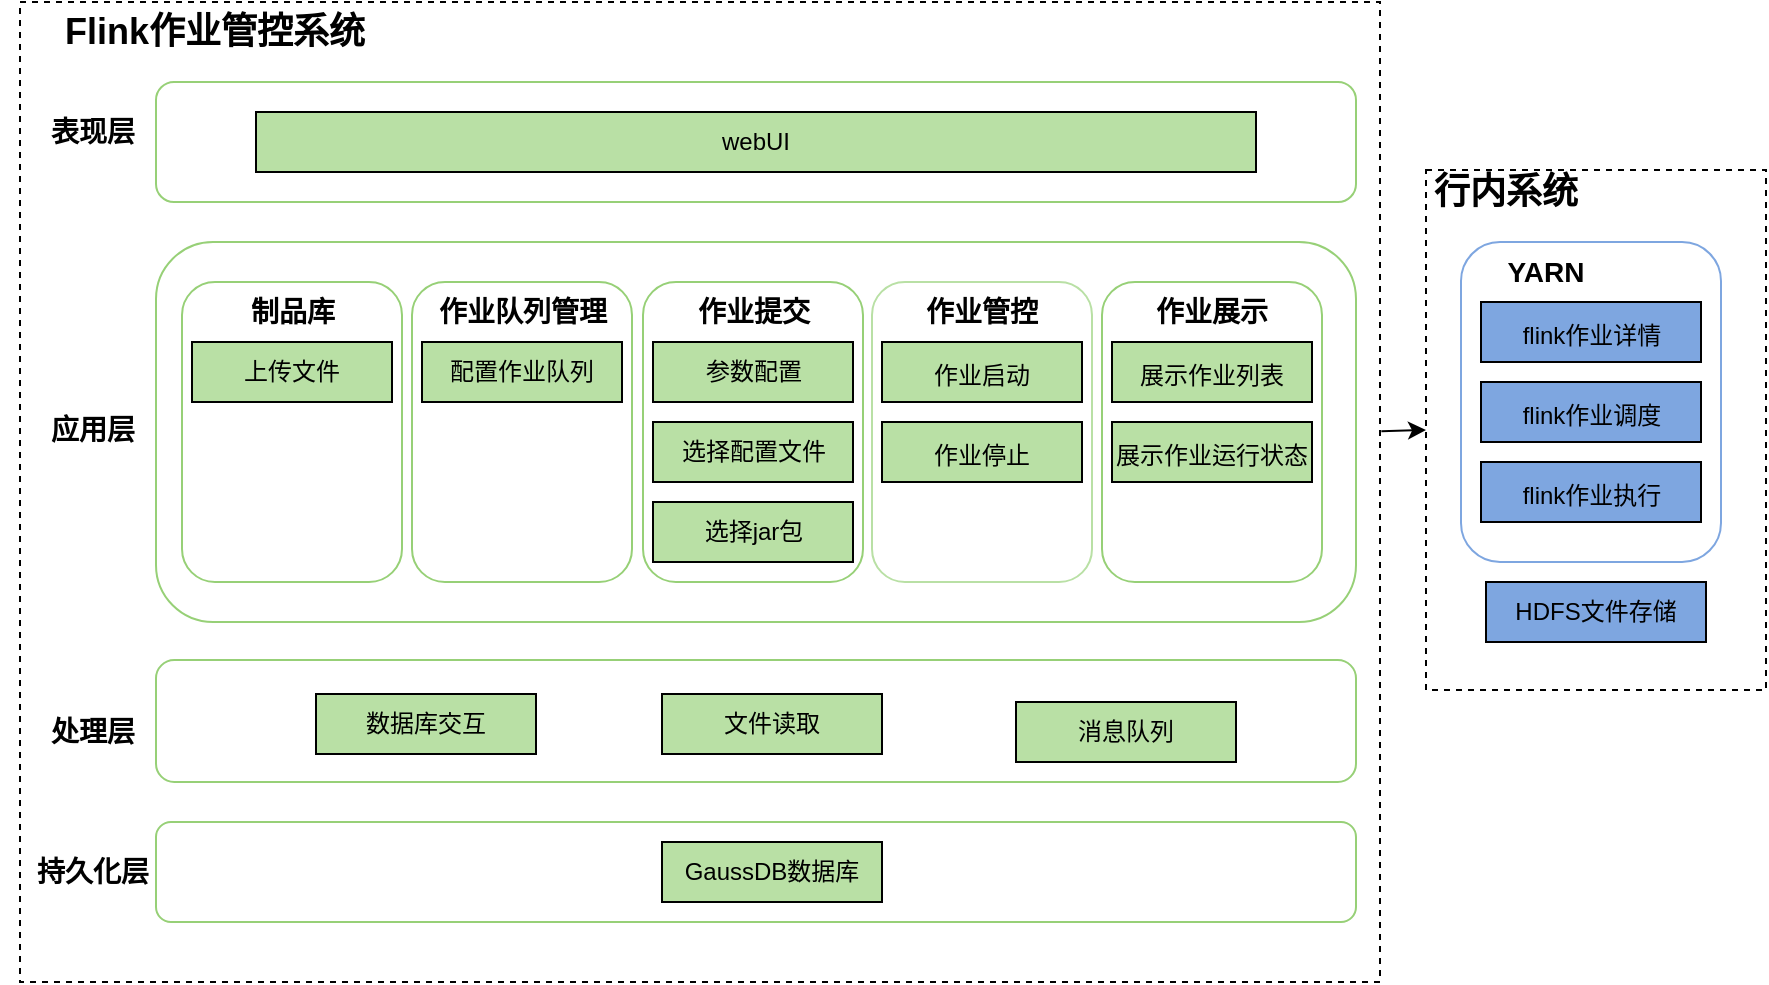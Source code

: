 <mxfile version="15.5.7" type="github">
  <diagram id="EsC2Hzitvl2C8W4MN_cd" name="Page-1">
    <mxGraphModel dx="902" dy="612" grid="1" gridSize="10" guides="1" tooltips="1" connect="1" arrows="1" fold="1" page="1" pageScale="1" pageWidth="827" pageHeight="1169" math="0" shadow="0">
      <root>
        <mxCell id="0" />
        <mxCell id="1" parent="0" />
        <mxCell id="YzSAeH3SV0ryD27Wd0aZ-28" value="" style="rounded=0;whiteSpace=wrap;html=1;dashed=1;" parent="1" vertex="1">
          <mxGeometry x="22" y="150" width="680" height="490" as="geometry" />
        </mxCell>
        <mxCell id="YzSAeH3SV0ryD27Wd0aZ-1" value="" style="rounded=1;whiteSpace=wrap;html=1;fontSize=12;fillColor=#FFFFFF;strokeColor=#97D077;" parent="1" vertex="1">
          <mxGeometry x="90" y="270" width="600" height="190" as="geometry" />
        </mxCell>
        <mxCell id="gV4cx4a58wu5mKHUhv7m-3" value="" style="rounded=1;whiteSpace=wrap;html=1;strokeColor=#97D077;fillColor=#FFFFFF;" parent="1" vertex="1">
          <mxGeometry x="218" y="290" width="110" height="150" as="geometry" />
        </mxCell>
        <mxCell id="YzSAeH3SV0ryD27Wd0aZ-29" value="" style="rounded=0;whiteSpace=wrap;html=1;dashed=1;" parent="1" vertex="1">
          <mxGeometry x="725" y="234" width="170" height="260" as="geometry" />
        </mxCell>
        <mxCell id="YzSAeH3SV0ryD27Wd0aZ-17" value="" style="rounded=1;whiteSpace=wrap;html=1;strokeColor=#7EA6E0;fillColor=#FFFFFF;" parent="1" vertex="1">
          <mxGeometry x="742.5" y="270" width="130" height="160" as="geometry" />
        </mxCell>
        <mxCell id="YzSAeH3SV0ryD27Wd0aZ-2" value="" style="rounded=1;whiteSpace=wrap;html=1;strokeColor=#97D077;fillColor=#FFFFFF;" parent="1" vertex="1">
          <mxGeometry x="563" y="290" width="110" height="150" as="geometry" />
        </mxCell>
        <mxCell id="YzSAeH3SV0ryD27Wd0aZ-3" value="" style="rounded=1;whiteSpace=wrap;html=1;strokeColor=#97D077;fillColor=#FFFFFF;" parent="1" vertex="1">
          <mxGeometry x="90" y="479" width="600" height="61" as="geometry" />
        </mxCell>
        <mxCell id="YzSAeH3SV0ryD27Wd0aZ-4" value="" style="rounded=1;whiteSpace=wrap;html=1;strokeColor=#B9E0A5;fillColor=#FFFFFF;" parent="1" vertex="1">
          <mxGeometry x="448" y="290" width="110" height="150" as="geometry" />
        </mxCell>
        <mxCell id="YzSAeH3SV0ryD27Wd0aZ-5" value="" style="rounded=1;whiteSpace=wrap;html=1;strokeColor=#97D077;fillColor=#FFFFFF;" parent="1" vertex="1">
          <mxGeometry x="333.5" y="290" width="110" height="150" as="geometry" />
        </mxCell>
        <mxCell id="YzSAeH3SV0ryD27Wd0aZ-6" value="&lt;span style=&quot;font-size: 12px&quot;&gt;作业启动&lt;/span&gt;" style="rounded=0;whiteSpace=wrap;html=1;fontSize=18;fillColor=#B9E0A5;" parent="1" vertex="1">
          <mxGeometry x="453" y="320" width="100" height="30" as="geometry" />
        </mxCell>
        <mxCell id="YzSAeH3SV0ryD27Wd0aZ-7" value="&lt;span style=&quot;font-size: 12px&quot;&gt;展示作业列表&lt;/span&gt;" style="rounded=0;whiteSpace=wrap;html=1;fontSize=18;fillColor=#B9E0A5;" parent="1" vertex="1">
          <mxGeometry x="568" y="320" width="100" height="30" as="geometry" />
        </mxCell>
        <mxCell id="YzSAeH3SV0ryD27Wd0aZ-8" value="参数配置" style="rounded=0;whiteSpace=wrap;html=1;fontSize=12;fillColor=#B9E0A5;" parent="1" vertex="1">
          <mxGeometry x="338.5" y="320" width="100" height="30" as="geometry" />
        </mxCell>
        <mxCell id="YzSAeH3SV0ryD27Wd0aZ-9" value="选择配置文件" style="rounded=0;whiteSpace=wrap;html=1;fontSize=12;fillColor=#B9E0A5;" parent="1" vertex="1">
          <mxGeometry x="338.5" y="360" width="100" height="30" as="geometry" />
        </mxCell>
        <mxCell id="YzSAeH3SV0ryD27Wd0aZ-10" value="&lt;b&gt;&lt;font style=&quot;font-size: 14px&quot;&gt;作业提交&lt;/font&gt;&lt;/b&gt;" style="text;html=1;strokeColor=none;fillColor=none;align=center;verticalAlign=middle;whiteSpace=wrap;rounded=0;fontFamily=Helvetica;" parent="1" vertex="1">
          <mxGeometry x="358.5" y="290" width="60" height="30" as="geometry" />
        </mxCell>
        <mxCell id="YzSAeH3SV0ryD27Wd0aZ-11" value="&lt;span style=&quot;font-size: 12px&quot;&gt;作业停止&lt;/span&gt;" style="rounded=0;whiteSpace=wrap;html=1;fontSize=18;fillColor=#B9E0A5;" parent="1" vertex="1">
          <mxGeometry x="453" y="360" width="100" height="30" as="geometry" />
        </mxCell>
        <mxCell id="YzSAeH3SV0ryD27Wd0aZ-12" value="&lt;span style=&quot;font-size: 14px&quot;&gt;&lt;b&gt;作业管控&lt;/b&gt;&lt;/span&gt;" style="text;html=1;strokeColor=none;fillColor=none;align=center;verticalAlign=middle;whiteSpace=wrap;rounded=0;fontFamily=Helvetica;" parent="1" vertex="1">
          <mxGeometry x="473" y="290" width="60" height="30" as="geometry" />
        </mxCell>
        <mxCell id="YzSAeH3SV0ryD27Wd0aZ-13" value="&lt;span style=&quot;font-size: 12px&quot;&gt;展示作业运行状态&lt;/span&gt;" style="rounded=0;whiteSpace=wrap;html=1;fontSize=18;fillColor=#B9E0A5;" parent="1" vertex="1">
          <mxGeometry x="568" y="360" width="100" height="30" as="geometry" />
        </mxCell>
        <mxCell id="YzSAeH3SV0ryD27Wd0aZ-14" value="&lt;span style=&quot;font-size: 14px&quot;&gt;&lt;b&gt;YARN&lt;/b&gt;&lt;/span&gt;" style="text;html=1;strokeColor=none;fillColor=none;align=center;verticalAlign=middle;whiteSpace=wrap;rounded=0;fontFamily=Helvetica;" parent="1" vertex="1">
          <mxGeometry x="755" y="270" width="60" height="30" as="geometry" />
        </mxCell>
        <mxCell id="YzSAeH3SV0ryD27Wd0aZ-15" value="&lt;font style=&quot;font-size: 14px&quot;&gt;&lt;b&gt;应用层&lt;/b&gt;&lt;/font&gt;" style="text;html=1;strokeColor=none;fillColor=none;align=center;verticalAlign=middle;whiteSpace=wrap;rounded=0;" parent="1" vertex="1">
          <mxGeometry x="12" y="349" width="92.5" height="30" as="geometry" />
        </mxCell>
        <mxCell id="YzSAeH3SV0ryD27Wd0aZ-16" value="&lt;b&gt;&lt;font style=&quot;font-size: 14px&quot;&gt;持久化层&lt;/font&gt;&lt;/b&gt;" style="text;html=1;strokeColor=none;fillColor=none;align=center;verticalAlign=middle;whiteSpace=wrap;rounded=0;" parent="1" vertex="1">
          <mxGeometry x="12" y="570" width="92.5" height="30" as="geometry" />
        </mxCell>
        <mxCell id="YzSAeH3SV0ryD27Wd0aZ-18" value="&lt;b&gt;&lt;font style=&quot;font-size: 14px&quot;&gt;作业展示&lt;/font&gt;&lt;/b&gt;" style="text;html=1;strokeColor=none;fillColor=none;align=center;verticalAlign=middle;whiteSpace=wrap;rounded=0;fontFamily=Helvetica;" parent="1" vertex="1">
          <mxGeometry x="588" y="290" width="60" height="30" as="geometry" />
        </mxCell>
        <mxCell id="YzSAeH3SV0ryD27Wd0aZ-19" value="&lt;b&gt;&lt;font style=&quot;font-size: 18px&quot;&gt;行内系统&lt;/font&gt;&lt;/b&gt;" style="text;html=1;strokeColor=none;fillColor=none;align=center;verticalAlign=middle;whiteSpace=wrap;rounded=0;fontFamily=Helvetica;" parent="1" vertex="1">
          <mxGeometry x="725" y="230" width="80" height="30" as="geometry" />
        </mxCell>
        <mxCell id="YzSAeH3SV0ryD27Wd0aZ-20" value="&lt;span style=&quot;font-size: 12px&quot;&gt;flink作业详情&lt;/span&gt;" style="rounded=0;whiteSpace=wrap;html=1;fontSize=18;fillColor=#7EA6E0;" parent="1" vertex="1">
          <mxGeometry x="752.5" y="300" width="110" height="30" as="geometry" />
        </mxCell>
        <mxCell id="YzSAeH3SV0ryD27Wd0aZ-21" value="&lt;font style=&quot;font-size: 14px&quot;&gt;&lt;b&gt;处理层&lt;/b&gt;&lt;/font&gt;" style="text;html=1;strokeColor=none;fillColor=none;align=center;verticalAlign=middle;whiteSpace=wrap;rounded=0;" parent="1" vertex="1">
          <mxGeometry x="12" y="500" width="92.5" height="30" as="geometry" />
        </mxCell>
        <mxCell id="YzSAeH3SV0ryD27Wd0aZ-22" value="" style="rounded=1;whiteSpace=wrap;html=1;strokeColor=#97D077;fillColor=#FFFFFF;" parent="1" vertex="1">
          <mxGeometry x="90" y="560" width="600" height="50" as="geometry" />
        </mxCell>
        <mxCell id="YzSAeH3SV0ryD27Wd0aZ-23" value="GaussDB数据库" style="rounded=0;whiteSpace=wrap;html=1;fontSize=12;fillColor=#B9E0A5;" parent="1" vertex="1">
          <mxGeometry x="343" y="570" width="110" height="30" as="geometry" />
        </mxCell>
        <mxCell id="YzSAeH3SV0ryD27Wd0aZ-24" value="HDFS文件存储" style="rounded=0;whiteSpace=wrap;html=1;fontSize=12;fillColor=#7EA6E0;" parent="1" vertex="1">
          <mxGeometry x="755" y="440" width="110" height="30" as="geometry" />
        </mxCell>
        <mxCell id="YzSAeH3SV0ryD27Wd0aZ-25" value="" style="rounded=1;whiteSpace=wrap;html=1;fontSize=12;fillColor=#FFFFFF;strokeColor=#97D077;" parent="1" vertex="1">
          <mxGeometry x="90" y="190" width="600" height="60" as="geometry" />
        </mxCell>
        <mxCell id="YzSAeH3SV0ryD27Wd0aZ-26" value="webUI" style="rounded=0;whiteSpace=wrap;html=1;fontSize=12;fillColor=#B9E0A5;" parent="1" vertex="1">
          <mxGeometry x="140" y="205" width="500" height="30" as="geometry" />
        </mxCell>
        <mxCell id="YzSAeH3SV0ryD27Wd0aZ-27" value="&lt;font style=&quot;font-size: 14px&quot;&gt;&lt;b&gt;表现层&lt;/b&gt;&lt;/font&gt;" style="text;html=1;strokeColor=none;fillColor=none;align=center;verticalAlign=middle;whiteSpace=wrap;rounded=0;" parent="1" vertex="1">
          <mxGeometry x="12" y="200" width="92.5" height="30" as="geometry" />
        </mxCell>
        <mxCell id="YzSAeH3SV0ryD27Wd0aZ-30" value="" style="endArrow=classic;html=1;rounded=0;entryX=0;entryY=0.5;entryDx=0;entryDy=0;exitX=1.001;exitY=0.438;exitDx=0;exitDy=0;exitPerimeter=0;" parent="1" source="YzSAeH3SV0ryD27Wd0aZ-28" target="YzSAeH3SV0ryD27Wd0aZ-29" edge="1">
          <mxGeometry width="50" height="50" relative="1" as="geometry">
            <mxPoint x="705" y="400" as="sourcePoint" />
            <mxPoint x="527.5" y="660" as="targetPoint" />
          </mxGeometry>
        </mxCell>
        <mxCell id="YzSAeH3SV0ryD27Wd0aZ-31" value="&lt;span style=&quot;font-size: 12px&quot;&gt;flink作业调度&lt;/span&gt;" style="rounded=0;whiteSpace=wrap;html=1;fontSize=18;fillColor=#7EA6E0;" parent="1" vertex="1">
          <mxGeometry x="752.5" y="340" width="110" height="30" as="geometry" />
        </mxCell>
        <mxCell id="YzSAeH3SV0ryD27Wd0aZ-32" value="&lt;span style=&quot;font-size: 12px&quot;&gt;flink作业执行&lt;/span&gt;" style="rounded=0;whiteSpace=wrap;html=1;fontSize=18;fillColor=#7EA6E0;" parent="1" vertex="1">
          <mxGeometry x="752.5" y="380" width="110" height="30" as="geometry" />
        </mxCell>
        <mxCell id="YzSAeH3SV0ryD27Wd0aZ-33" value="数据库交互" style="rounded=0;whiteSpace=wrap;html=1;fontSize=12;fillColor=#B9E0A5;" parent="1" vertex="1">
          <mxGeometry x="170" y="496" width="110" height="30" as="geometry" />
        </mxCell>
        <mxCell id="YzSAeH3SV0ryD27Wd0aZ-34" value="文件读取" style="rounded=0;whiteSpace=wrap;html=1;fontSize=12;fillColor=#B9E0A5;" parent="1" vertex="1">
          <mxGeometry x="343" y="496" width="110" height="30" as="geometry" />
        </mxCell>
        <mxCell id="YzSAeH3SV0ryD27Wd0aZ-36" value="&lt;b&gt;&lt;font style=&quot;font-size: 18px&quot;&gt;Flink作业管控系统&lt;/font&gt;&lt;/b&gt;" style="text;html=1;strokeColor=none;fillColor=none;align=center;verticalAlign=middle;whiteSpace=wrap;rounded=0;fontFamily=Helvetica;" parent="1" vertex="1">
          <mxGeometry x="40" y="150" width="159" height="30" as="geometry" />
        </mxCell>
        <mxCell id="0565Y68Z-H2RKIHmMN8B-1" value="消息队列" style="rounded=0;whiteSpace=wrap;html=1;fontSize=12;fillColor=#B9E0A5;" parent="1" vertex="1">
          <mxGeometry x="520" y="500" width="110" height="30" as="geometry" />
        </mxCell>
        <mxCell id="0565Y68Z-H2RKIHmMN8B-2" value="选择jar包" style="rounded=0;whiteSpace=wrap;html=1;fontSize=12;fillColor=#B9E0A5;" parent="1" vertex="1">
          <mxGeometry x="338.5" y="400" width="100" height="30" as="geometry" />
        </mxCell>
        <mxCell id="gV4cx4a58wu5mKHUhv7m-2" value="配置作业队列" style="rounded=0;whiteSpace=wrap;html=1;fontSize=12;fillColor=#B9E0A5;" parent="1" vertex="1">
          <mxGeometry x="223" y="320" width="100" height="30" as="geometry" />
        </mxCell>
        <mxCell id="gV4cx4a58wu5mKHUhv7m-6" value="&lt;b&gt;&lt;font style=&quot;font-size: 14px&quot;&gt;作业队列管理&lt;/font&gt;&lt;/b&gt;" style="text;html=1;strokeColor=none;fillColor=none;align=center;verticalAlign=middle;whiteSpace=wrap;rounded=0;fontFamily=Helvetica;" parent="1" vertex="1">
          <mxGeometry x="225.5" y="290" width="95" height="30" as="geometry" />
        </mxCell>
        <mxCell id="gV4cx4a58wu5mKHUhv7m-10" value="" style="rounded=1;whiteSpace=wrap;html=1;strokeColor=#97D077;fillColor=#FFFFFF;" parent="1" vertex="1">
          <mxGeometry x="103" y="290" width="110" height="150" as="geometry" />
        </mxCell>
        <mxCell id="gV4cx4a58wu5mKHUhv7m-11" value="上传文件" style="rounded=0;whiteSpace=wrap;html=1;fontSize=12;fillColor=#B9E0A5;" parent="1" vertex="1">
          <mxGeometry x="108" y="320" width="100" height="30" as="geometry" />
        </mxCell>
        <mxCell id="gV4cx4a58wu5mKHUhv7m-12" value="&lt;span style=&quot;font-size: 14px&quot;&gt;&lt;b&gt;制品库&lt;/b&gt;&lt;/span&gt;" style="text;html=1;strokeColor=none;fillColor=none;align=center;verticalAlign=middle;whiteSpace=wrap;rounded=0;fontFamily=Helvetica;" parent="1" vertex="1">
          <mxGeometry x="110.5" y="290" width="95" height="30" as="geometry" />
        </mxCell>
      </root>
    </mxGraphModel>
  </diagram>
</mxfile>

